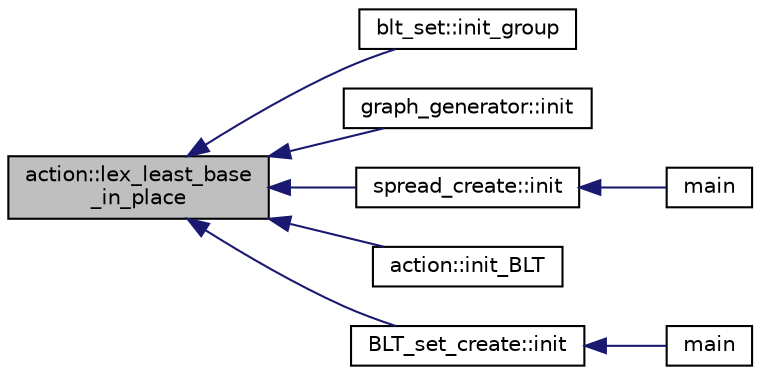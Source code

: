 digraph "action::lex_least_base_in_place"
{
  edge [fontname="Helvetica",fontsize="10",labelfontname="Helvetica",labelfontsize="10"];
  node [fontname="Helvetica",fontsize="10",shape=record];
  rankdir="LR";
  Node30134 [label="action::lex_least_base\l_in_place",height=0.2,width=0.4,color="black", fillcolor="grey75", style="filled", fontcolor="black"];
  Node30134 -> Node30135 [dir="back",color="midnightblue",fontsize="10",style="solid",fontname="Helvetica"];
  Node30135 [label="blt_set::init_group",height=0.2,width=0.4,color="black", fillcolor="white", style="filled",URL="$d1/d3d/classblt__set.html#a9e5aede3bbac6f5e1dd31a8965bba200"];
  Node30134 -> Node30136 [dir="back",color="midnightblue",fontsize="10",style="solid",fontname="Helvetica"];
  Node30136 [label="graph_generator::init",height=0.2,width=0.4,color="black", fillcolor="white", style="filled",URL="$d9/d91/classgraph__generator.html#acd2ec07214d869173eb1c9ffb3ec0312"];
  Node30134 -> Node30137 [dir="back",color="midnightblue",fontsize="10",style="solid",fontname="Helvetica"];
  Node30137 [label="spread_create::init",height=0.2,width=0.4,color="black", fillcolor="white", style="filled",URL="$de/d97/classspread__create.html#ae3c6630d33160e48a584c21a4f4a6209"];
  Node30137 -> Node30138 [dir="back",color="midnightblue",fontsize="10",style="solid",fontname="Helvetica"];
  Node30138 [label="main",height=0.2,width=0.4,color="black", fillcolor="white", style="filled",URL="$d1/d2f/apps_2spread_2spread__create_8_c.html#a217dbf8b442f20279ea00b898af96f52"];
  Node30134 -> Node30139 [dir="back",color="midnightblue",fontsize="10",style="solid",fontname="Helvetica"];
  Node30139 [label="action::init_BLT",height=0.2,width=0.4,color="black", fillcolor="white", style="filled",URL="$d2/d86/classaction.html#a0d33ca0ebe7467b984c3058520e02a0c"];
  Node30134 -> Node30140 [dir="back",color="midnightblue",fontsize="10",style="solid",fontname="Helvetica"];
  Node30140 [label="BLT_set_create::init",height=0.2,width=0.4,color="black", fillcolor="white", style="filled",URL="$d4/d40/class_b_l_t__set__create.html#af2b5df080b8358d8fcd7e41d187e8d0b"];
  Node30140 -> Node30141 [dir="back",color="midnightblue",fontsize="10",style="solid",fontname="Helvetica"];
  Node30141 [label="main",height=0.2,width=0.4,color="black", fillcolor="white", style="filled",URL="$d7/d1c/create___b_l_t__set__main_8_c.html#a217dbf8b442f20279ea00b898af96f52"];
}
